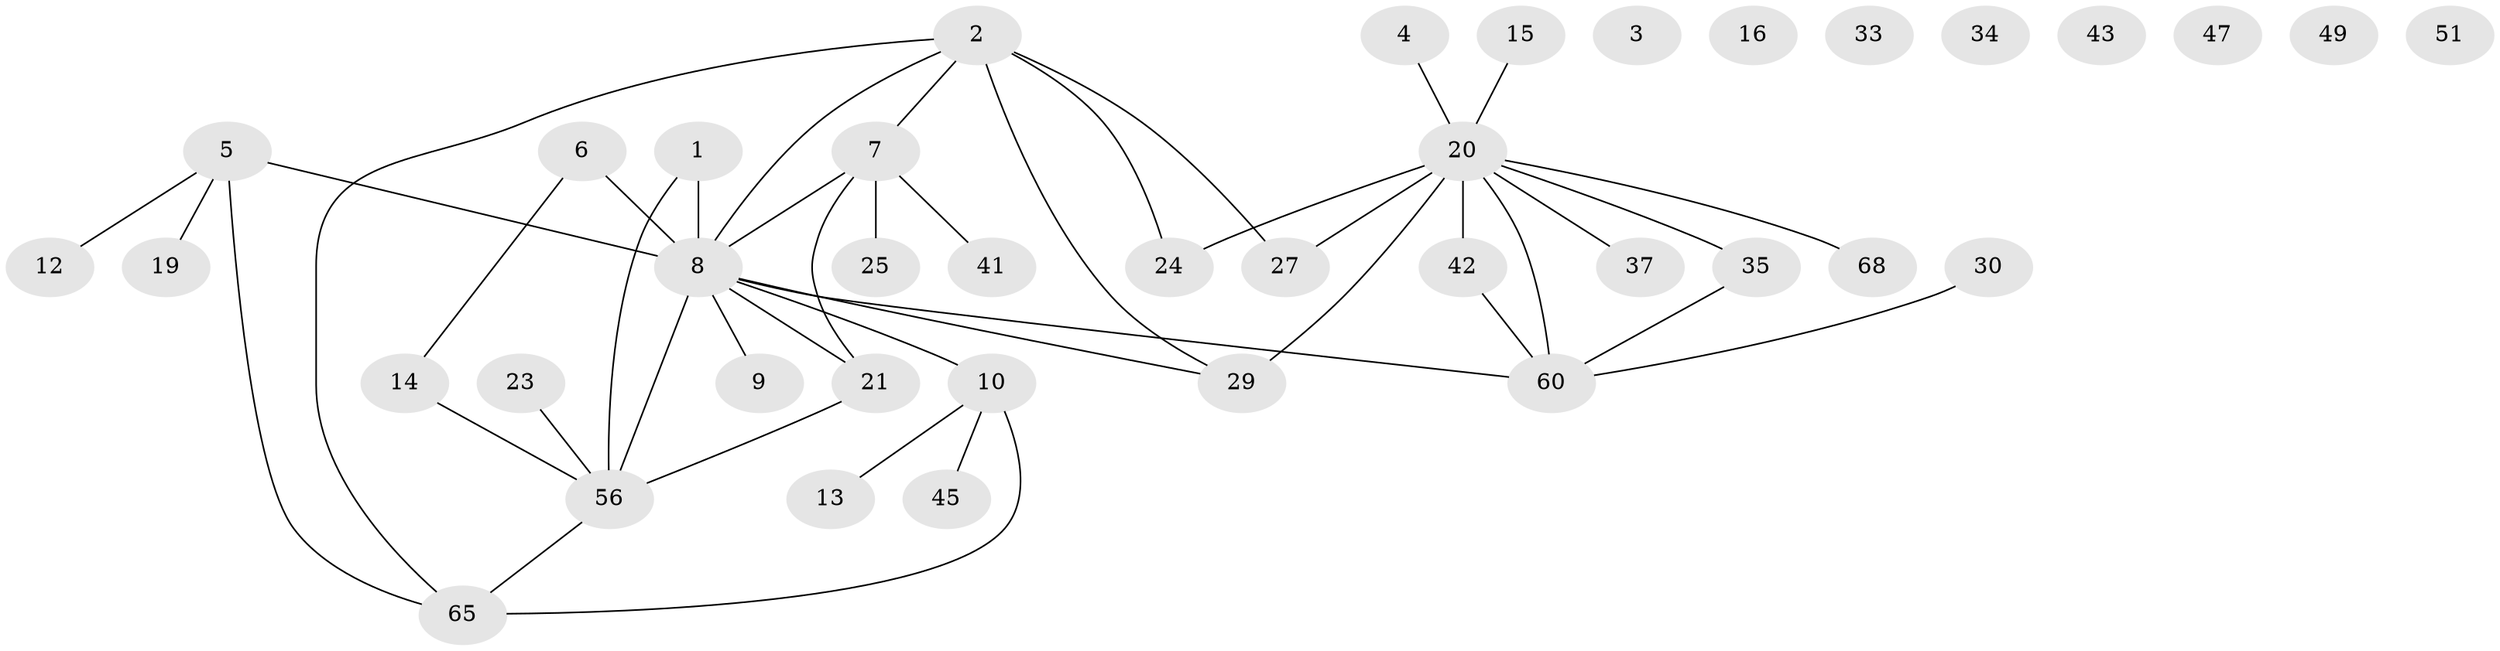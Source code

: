 // original degree distribution, {2: 0.23943661971830985, 3: 0.19718309859154928, 0: 0.09859154929577464, 1: 0.28169014084507044, 4: 0.07042253521126761, 6: 0.028169014084507043, 7: 0.014084507042253521, 5: 0.056338028169014086, 9: 0.014084507042253521}
// Generated by graph-tools (version 1.1) at 2025/13/03/09/25 04:13:11]
// undirected, 39 vertices, 44 edges
graph export_dot {
graph [start="1"]
  node [color=gray90,style=filled];
  1 [super="+31+53"];
  2 [super="+70+17"];
  3;
  4;
  5 [super="+28+22"];
  6 [super="+11"];
  7 [super="+54"];
  8 [super="+50+46"];
  9;
  10 [super="+39+18"];
  12;
  13;
  14 [super="+38"];
  15;
  16;
  19;
  20 [super="+40+44+55"];
  21 [super="+32"];
  23;
  24 [super="+36"];
  25;
  27;
  29;
  30;
  33;
  34;
  35;
  37;
  41;
  42;
  43;
  45;
  47;
  49 [super="+63"];
  51;
  56 [super="+61+58"];
  60 [super="+62"];
  65 [super="+71"];
  68;
  1 -- 8;
  1 -- 56;
  2 -- 8;
  2 -- 65;
  2 -- 24;
  2 -- 27;
  2 -- 29;
  2 -- 7;
  4 -- 20;
  5 -- 8 [weight=2];
  5 -- 65;
  5 -- 19;
  5 -- 12;
  6 -- 8 [weight=2];
  6 -- 14;
  7 -- 21;
  7 -- 8 [weight=2];
  7 -- 41;
  7 -- 25;
  8 -- 56 [weight=2];
  8 -- 29;
  8 -- 10;
  8 -- 9;
  8 -- 60;
  8 -- 21;
  10 -- 45;
  10 -- 13;
  10 -- 65;
  14 -- 56;
  15 -- 20;
  20 -- 42;
  20 -- 60;
  20 -- 35;
  20 -- 37;
  20 -- 68;
  20 -- 27;
  20 -- 29 [weight=2];
  20 -- 24;
  21 -- 56;
  23 -- 56;
  30 -- 60;
  35 -- 60;
  42 -- 60;
  56 -- 65;
}
